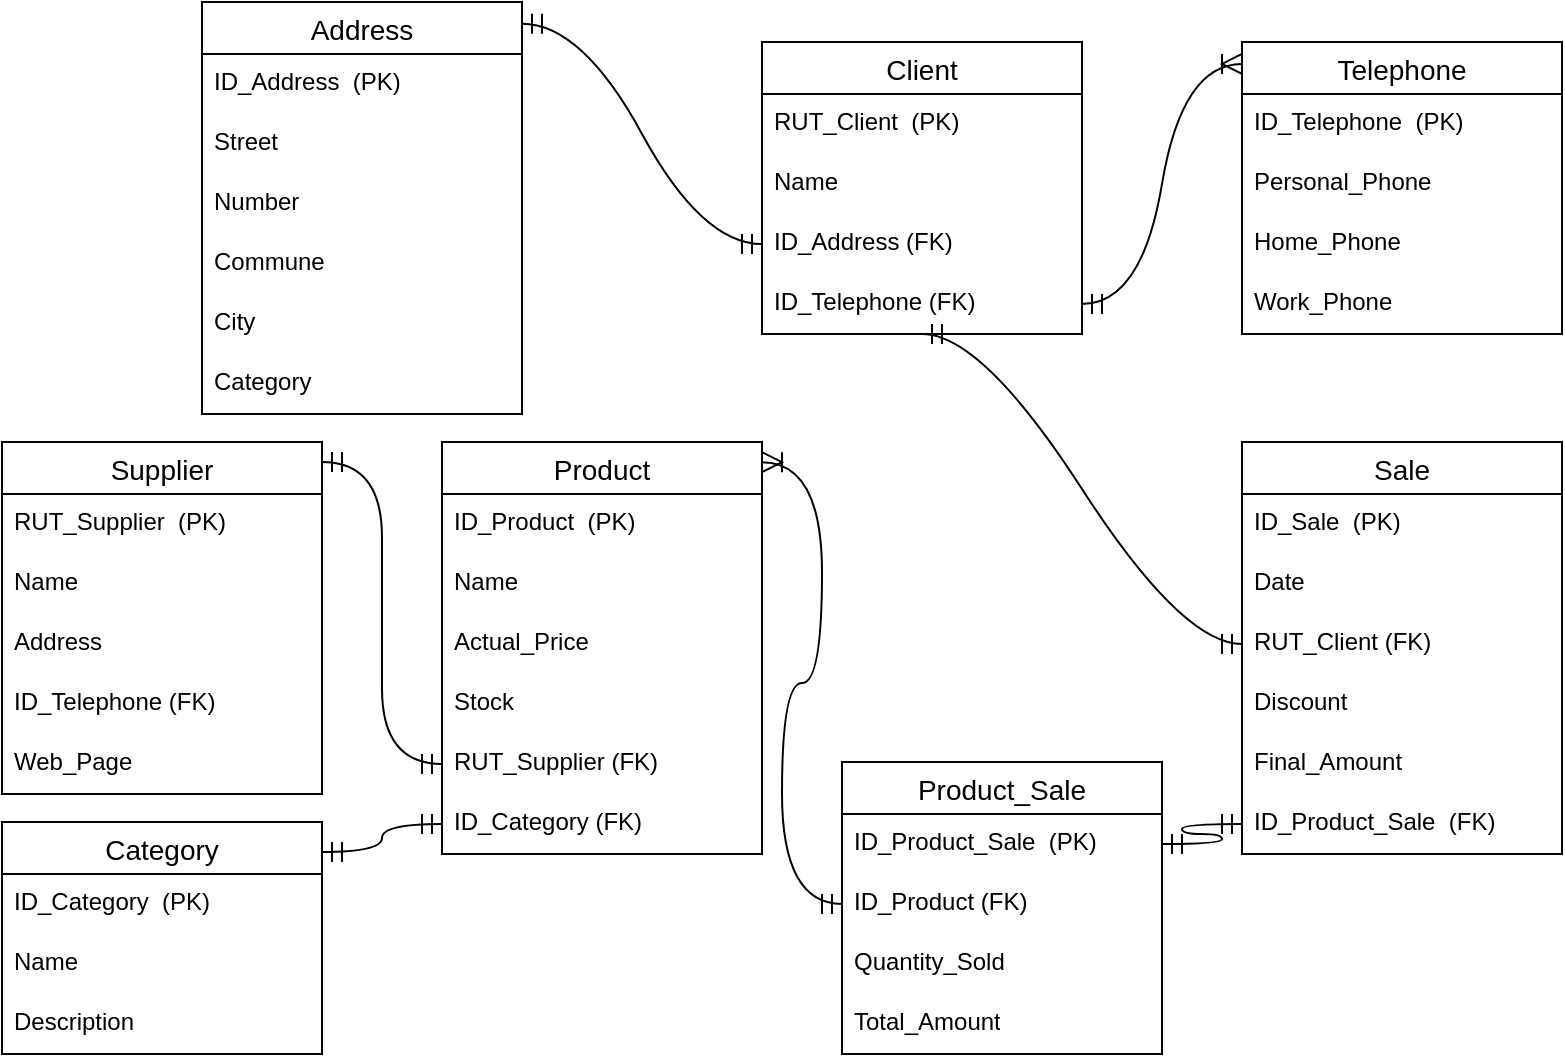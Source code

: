 <mxfile version="21.3.6" type="github">
  <diagram name="Página-1" id="It83tqrBKaQ3OtAbPkNC">
    <mxGraphModel dx="880" dy="452" grid="1" gridSize="10" guides="1" tooltips="1" connect="1" arrows="1" fold="1" page="1" pageScale="1" pageWidth="827" pageHeight="1169" math="0" shadow="0">
      <root>
        <mxCell id="0" />
        <mxCell id="1" parent="0" />
        <mxCell id="fugZi49UPGKL8vA7eNua-8" value="Client" style="swimlane;fontStyle=0;childLayout=stackLayout;horizontal=1;startSize=26;horizontalStack=0;resizeParent=1;resizeParentMax=0;resizeLast=0;collapsible=1;marginBottom=0;align=center;fontSize=14;" parent="1" vertex="1">
          <mxGeometry x="400" y="40" width="160" height="146" as="geometry">
            <mxRectangle x="280" y="80" width="90" height="30" as="alternateBounds" />
          </mxGeometry>
        </mxCell>
        <mxCell id="fugZi49UPGKL8vA7eNua-9" value="RUT_Client&amp;nbsp; (PK)" style="text;strokeColor=none;fillColor=none;spacingLeft=4;spacingRight=4;overflow=hidden;rotatable=0;points=[[0,0.5],[1,0.5]];portConstraint=eastwest;fontSize=12;whiteSpace=wrap;html=1;" parent="fugZi49UPGKL8vA7eNua-8" vertex="1">
          <mxGeometry y="26" width="160" height="30" as="geometry" />
        </mxCell>
        <mxCell id="fugZi49UPGKL8vA7eNua-10" value="Name" style="text;strokeColor=none;fillColor=none;spacingLeft=4;spacingRight=4;overflow=hidden;rotatable=0;points=[[0,0.5],[1,0.5]];portConstraint=eastwest;fontSize=12;whiteSpace=wrap;html=1;" parent="fugZi49UPGKL8vA7eNua-8" vertex="1">
          <mxGeometry y="56" width="160" height="30" as="geometry" />
        </mxCell>
        <mxCell id="fugZi49UPGKL8vA7eNua-11" value="ID_Address (FK)" style="text;strokeColor=none;fillColor=none;spacingLeft=4;spacingRight=4;overflow=hidden;rotatable=0;points=[[0,0.5],[1,0.5]];portConstraint=eastwest;fontSize=12;whiteSpace=wrap;html=1;" parent="fugZi49UPGKL8vA7eNua-8" vertex="1">
          <mxGeometry y="86" width="160" height="30" as="geometry" />
        </mxCell>
        <mxCell id="fugZi49UPGKL8vA7eNua-12" value="ID_Telephone (FK)" style="text;strokeColor=none;fillColor=none;spacingLeft=4;spacingRight=4;overflow=hidden;rotatable=0;points=[[0,0.5],[1,0.5]];portConstraint=eastwest;fontSize=12;whiteSpace=wrap;html=1;" parent="fugZi49UPGKL8vA7eNua-8" vertex="1">
          <mxGeometry y="116" width="160" height="30" as="geometry" />
        </mxCell>
        <mxCell id="fugZi49UPGKL8vA7eNua-14" value="Product" style="swimlane;fontStyle=0;childLayout=stackLayout;horizontal=1;startSize=26;horizontalStack=0;resizeParent=1;resizeParentMax=0;resizeLast=0;collapsible=1;marginBottom=0;align=center;fontSize=14;" parent="1" vertex="1">
          <mxGeometry x="240" y="240" width="160" height="206" as="geometry">
            <mxRectangle x="280" y="80" width="90" height="30" as="alternateBounds" />
          </mxGeometry>
        </mxCell>
        <mxCell id="fugZi49UPGKL8vA7eNua-15" value="ID_Product&amp;nbsp; (PK)" style="text;strokeColor=none;fillColor=none;spacingLeft=4;spacingRight=4;overflow=hidden;rotatable=0;points=[[0,0.5],[1,0.5]];portConstraint=eastwest;fontSize=12;whiteSpace=wrap;html=1;" parent="fugZi49UPGKL8vA7eNua-14" vertex="1">
          <mxGeometry y="26" width="160" height="30" as="geometry" />
        </mxCell>
        <mxCell id="fugZi49UPGKL8vA7eNua-16" value="Name" style="text;strokeColor=none;fillColor=none;spacingLeft=4;spacingRight=4;overflow=hidden;rotatable=0;points=[[0,0.5],[1,0.5]];portConstraint=eastwest;fontSize=12;whiteSpace=wrap;html=1;" parent="fugZi49UPGKL8vA7eNua-14" vertex="1">
          <mxGeometry y="56" width="160" height="30" as="geometry" />
        </mxCell>
        <mxCell id="fugZi49UPGKL8vA7eNua-17" value="Actual_Price" style="text;strokeColor=none;fillColor=none;spacingLeft=4;spacingRight=4;overflow=hidden;rotatable=0;points=[[0,0.5],[1,0.5]];portConstraint=eastwest;fontSize=12;whiteSpace=wrap;html=1;" parent="fugZi49UPGKL8vA7eNua-14" vertex="1">
          <mxGeometry y="86" width="160" height="30" as="geometry" />
        </mxCell>
        <mxCell id="fugZi49UPGKL8vA7eNua-18" value="Stock" style="text;strokeColor=none;fillColor=none;spacingLeft=4;spacingRight=4;overflow=hidden;rotatable=0;points=[[0,0.5],[1,0.5]];portConstraint=eastwest;fontSize=12;whiteSpace=wrap;html=1;" parent="fugZi49UPGKL8vA7eNua-14" vertex="1">
          <mxGeometry y="116" width="160" height="30" as="geometry" />
        </mxCell>
        <mxCell id="fugZi49UPGKL8vA7eNua-19" value="RUT_Supplier (FK)" style="text;strokeColor=none;fillColor=none;spacingLeft=4;spacingRight=4;overflow=hidden;rotatable=0;points=[[0,0.5],[1,0.5]];portConstraint=eastwest;fontSize=12;whiteSpace=wrap;html=1;" parent="fugZi49UPGKL8vA7eNua-14" vertex="1">
          <mxGeometry y="146" width="160" height="30" as="geometry" />
        </mxCell>
        <mxCell id="fugZi49UPGKL8vA7eNua-20" value="ID_Category (FK)" style="text;strokeColor=none;fillColor=none;spacingLeft=4;spacingRight=4;overflow=hidden;rotatable=0;points=[[0,0.5],[1,0.5]];portConstraint=eastwest;fontSize=12;whiteSpace=wrap;html=1;" parent="fugZi49UPGKL8vA7eNua-14" vertex="1">
          <mxGeometry y="176" width="160" height="30" as="geometry" />
        </mxCell>
        <mxCell id="fugZi49UPGKL8vA7eNua-21" value="Telephone" style="swimlane;fontStyle=0;childLayout=stackLayout;horizontal=1;startSize=26;horizontalStack=0;resizeParent=1;resizeParentMax=0;resizeLast=0;collapsible=1;marginBottom=0;align=center;fontSize=14;" parent="1" vertex="1">
          <mxGeometry x="640" y="40" width="160" height="146" as="geometry">
            <mxRectangle x="280" y="80" width="90" height="30" as="alternateBounds" />
          </mxGeometry>
        </mxCell>
        <mxCell id="fugZi49UPGKL8vA7eNua-22" value="ID_Telephone&amp;nbsp; (PK)" style="text;strokeColor=none;fillColor=none;spacingLeft=4;spacingRight=4;overflow=hidden;rotatable=0;points=[[0,0.5],[1,0.5]];portConstraint=eastwest;fontSize=12;whiteSpace=wrap;html=1;" parent="fugZi49UPGKL8vA7eNua-21" vertex="1">
          <mxGeometry y="26" width="160" height="30" as="geometry" />
        </mxCell>
        <mxCell id="fugZi49UPGKL8vA7eNua-23" value="Personal_Phone" style="text;strokeColor=none;fillColor=none;spacingLeft=4;spacingRight=4;overflow=hidden;rotatable=0;points=[[0,0.5],[1,0.5]];portConstraint=eastwest;fontSize=12;whiteSpace=wrap;html=1;" parent="fugZi49UPGKL8vA7eNua-21" vertex="1">
          <mxGeometry y="56" width="160" height="30" as="geometry" />
        </mxCell>
        <mxCell id="fugZi49UPGKL8vA7eNua-24" value="Home_Phone" style="text;strokeColor=none;fillColor=none;spacingLeft=4;spacingRight=4;overflow=hidden;rotatable=0;points=[[0,0.5],[1,0.5]];portConstraint=eastwest;fontSize=12;whiteSpace=wrap;html=1;" parent="fugZi49UPGKL8vA7eNua-21" vertex="1">
          <mxGeometry y="86" width="160" height="30" as="geometry" />
        </mxCell>
        <mxCell id="fugZi49UPGKL8vA7eNua-25" value="Work_Phone" style="text;strokeColor=none;fillColor=none;spacingLeft=4;spacingRight=4;overflow=hidden;rotatable=0;points=[[0,0.5],[1,0.5]];portConstraint=eastwest;fontSize=12;whiteSpace=wrap;html=1;" parent="fugZi49UPGKL8vA7eNua-21" vertex="1">
          <mxGeometry y="116" width="160" height="30" as="geometry" />
        </mxCell>
        <mxCell id="fugZi49UPGKL8vA7eNua-26" value="Address" style="swimlane;fontStyle=0;childLayout=stackLayout;horizontal=1;startSize=26;horizontalStack=0;resizeParent=1;resizeParentMax=0;resizeLast=0;collapsible=1;marginBottom=0;align=center;fontSize=14;" parent="1" vertex="1">
          <mxGeometry x="120" y="20" width="160" height="206" as="geometry">
            <mxRectangle x="280" y="80" width="90" height="30" as="alternateBounds" />
          </mxGeometry>
        </mxCell>
        <mxCell id="fugZi49UPGKL8vA7eNua-27" value="ID_Address&amp;nbsp; (PK)" style="text;strokeColor=none;fillColor=none;spacingLeft=4;spacingRight=4;overflow=hidden;rotatable=0;points=[[0,0.5],[1,0.5]];portConstraint=eastwest;fontSize=12;whiteSpace=wrap;html=1;" parent="fugZi49UPGKL8vA7eNua-26" vertex="1">
          <mxGeometry y="26" width="160" height="30" as="geometry" />
        </mxCell>
        <mxCell id="fugZi49UPGKL8vA7eNua-28" value="Street" style="text;strokeColor=none;fillColor=none;spacingLeft=4;spacingRight=4;overflow=hidden;rotatable=0;points=[[0,0.5],[1,0.5]];portConstraint=eastwest;fontSize=12;whiteSpace=wrap;html=1;" parent="fugZi49UPGKL8vA7eNua-26" vertex="1">
          <mxGeometry y="56" width="160" height="30" as="geometry" />
        </mxCell>
        <mxCell id="fugZi49UPGKL8vA7eNua-29" value="Number" style="text;strokeColor=none;fillColor=none;spacingLeft=4;spacingRight=4;overflow=hidden;rotatable=0;points=[[0,0.5],[1,0.5]];portConstraint=eastwest;fontSize=12;whiteSpace=wrap;html=1;" parent="fugZi49UPGKL8vA7eNua-26" vertex="1">
          <mxGeometry y="86" width="160" height="30" as="geometry" />
        </mxCell>
        <mxCell id="fugZi49UPGKL8vA7eNua-30" value="Commune" style="text;strokeColor=none;fillColor=none;spacingLeft=4;spacingRight=4;overflow=hidden;rotatable=0;points=[[0,0.5],[1,0.5]];portConstraint=eastwest;fontSize=12;whiteSpace=wrap;html=1;" parent="fugZi49UPGKL8vA7eNua-26" vertex="1">
          <mxGeometry y="116" width="160" height="30" as="geometry" />
        </mxCell>
        <mxCell id="fugZi49UPGKL8vA7eNua-31" value="City" style="text;strokeColor=none;fillColor=none;spacingLeft=4;spacingRight=4;overflow=hidden;rotatable=0;points=[[0,0.5],[1,0.5]];portConstraint=eastwest;fontSize=12;whiteSpace=wrap;html=1;" parent="fugZi49UPGKL8vA7eNua-26" vertex="1">
          <mxGeometry y="146" width="160" height="30" as="geometry" />
        </mxCell>
        <mxCell id="fugZi49UPGKL8vA7eNua-32" value="Category" style="text;strokeColor=none;fillColor=none;spacingLeft=4;spacingRight=4;overflow=hidden;rotatable=0;points=[[0,0.5],[1,0.5]];portConstraint=eastwest;fontSize=12;whiteSpace=wrap;html=1;" parent="fugZi49UPGKL8vA7eNua-26" vertex="1">
          <mxGeometry y="176" width="160" height="30" as="geometry" />
        </mxCell>
        <mxCell id="fugZi49UPGKL8vA7eNua-33" value="Category" style="swimlane;fontStyle=0;childLayout=stackLayout;horizontal=1;startSize=26;horizontalStack=0;resizeParent=1;resizeParentMax=0;resizeLast=0;collapsible=1;marginBottom=0;align=center;fontSize=14;" parent="1" vertex="1">
          <mxGeometry x="20" y="430" width="160" height="116" as="geometry">
            <mxRectangle x="280" y="80" width="90" height="30" as="alternateBounds" />
          </mxGeometry>
        </mxCell>
        <mxCell id="fugZi49UPGKL8vA7eNua-34" value="ID_Category&amp;nbsp; (PK)" style="text;strokeColor=none;fillColor=none;spacingLeft=4;spacingRight=4;overflow=hidden;rotatable=0;points=[[0,0.5],[1,0.5]];portConstraint=eastwest;fontSize=12;whiteSpace=wrap;html=1;" parent="fugZi49UPGKL8vA7eNua-33" vertex="1">
          <mxGeometry y="26" width="160" height="30" as="geometry" />
        </mxCell>
        <mxCell id="fugZi49UPGKL8vA7eNua-35" value="Name" style="text;strokeColor=none;fillColor=none;spacingLeft=4;spacingRight=4;overflow=hidden;rotatable=0;points=[[0,0.5],[1,0.5]];portConstraint=eastwest;fontSize=12;whiteSpace=wrap;html=1;" parent="fugZi49UPGKL8vA7eNua-33" vertex="1">
          <mxGeometry y="56" width="160" height="30" as="geometry" />
        </mxCell>
        <mxCell id="fugZi49UPGKL8vA7eNua-36" value="Description" style="text;strokeColor=none;fillColor=none;spacingLeft=4;spacingRight=4;overflow=hidden;rotatable=0;points=[[0,0.5],[1,0.5]];portConstraint=eastwest;fontSize=12;whiteSpace=wrap;html=1;" parent="fugZi49UPGKL8vA7eNua-33" vertex="1">
          <mxGeometry y="86" width="160" height="30" as="geometry" />
        </mxCell>
        <mxCell id="fugZi49UPGKL8vA7eNua-38" value="Sale" style="swimlane;fontStyle=0;childLayout=stackLayout;horizontal=1;startSize=26;horizontalStack=0;resizeParent=1;resizeParentMax=0;resizeLast=0;collapsible=1;marginBottom=0;align=center;fontSize=14;" parent="1" vertex="1">
          <mxGeometry x="640" y="240" width="160" height="206" as="geometry">
            <mxRectangle x="280" y="80" width="90" height="30" as="alternateBounds" />
          </mxGeometry>
        </mxCell>
        <mxCell id="fugZi49UPGKL8vA7eNua-39" value="ID_Sale&amp;nbsp; (PK)" style="text;strokeColor=none;fillColor=none;spacingLeft=4;spacingRight=4;overflow=hidden;rotatable=0;points=[[0,0.5],[1,0.5]];portConstraint=eastwest;fontSize=12;whiteSpace=wrap;html=1;" parent="fugZi49UPGKL8vA7eNua-38" vertex="1">
          <mxGeometry y="26" width="160" height="30" as="geometry" />
        </mxCell>
        <mxCell id="fugZi49UPGKL8vA7eNua-40" value="Date" style="text;strokeColor=none;fillColor=none;spacingLeft=4;spacingRight=4;overflow=hidden;rotatable=0;points=[[0,0.5],[1,0.5]];portConstraint=eastwest;fontSize=12;whiteSpace=wrap;html=1;" parent="fugZi49UPGKL8vA7eNua-38" vertex="1">
          <mxGeometry y="56" width="160" height="30" as="geometry" />
        </mxCell>
        <mxCell id="fugZi49UPGKL8vA7eNua-41" value="RUT_Client (FK)" style="text;strokeColor=none;fillColor=none;spacingLeft=4;spacingRight=4;overflow=hidden;rotatable=0;points=[[0,0.5],[1,0.5]];portConstraint=eastwest;fontSize=12;whiteSpace=wrap;html=1;" parent="fugZi49UPGKL8vA7eNua-38" vertex="1">
          <mxGeometry y="86" width="160" height="30" as="geometry" />
        </mxCell>
        <mxCell id="fugZi49UPGKL8vA7eNua-42" value="Discount" style="text;strokeColor=none;fillColor=none;spacingLeft=4;spacingRight=4;overflow=hidden;rotatable=0;points=[[0,0.5],[1,0.5]];portConstraint=eastwest;fontSize=12;whiteSpace=wrap;html=1;" parent="fugZi49UPGKL8vA7eNua-38" vertex="1">
          <mxGeometry y="116" width="160" height="30" as="geometry" />
        </mxCell>
        <mxCell id="fugZi49UPGKL8vA7eNua-43" value="Final_Amount" style="text;strokeColor=none;fillColor=none;spacingLeft=4;spacingRight=4;overflow=hidden;rotatable=0;points=[[0,0.5],[1,0.5]];portConstraint=eastwest;fontSize=12;whiteSpace=wrap;html=1;" parent="fugZi49UPGKL8vA7eNua-38" vertex="1">
          <mxGeometry y="146" width="160" height="30" as="geometry" />
        </mxCell>
        <mxCell id="fugZi49UPGKL8vA7eNua-54" value="ID_Product_Sale&amp;nbsp; (FK)" style="text;strokeColor=none;fillColor=none;spacingLeft=4;spacingRight=4;overflow=hidden;rotatable=0;points=[[0,0.5],[1,0.5]];portConstraint=eastwest;fontSize=12;whiteSpace=wrap;html=1;" parent="fugZi49UPGKL8vA7eNua-38" vertex="1">
          <mxGeometry y="176" width="160" height="30" as="geometry" />
        </mxCell>
        <mxCell id="fugZi49UPGKL8vA7eNua-45" value="" style="edgeStyle=entityRelationEdgeStyle;fontSize=12;html=1;endArrow=ERoneToMany;startArrow=ERmandOne;rounded=0;startSize=8;endSize=8;curved=1;entryX=0;entryY=0.075;entryDx=0;entryDy=0;entryPerimeter=0;exitX=1;exitY=0.5;exitDx=0;exitDy=0;" parent="1" source="fugZi49UPGKL8vA7eNua-12" target="fugZi49UPGKL8vA7eNua-21" edge="1">
          <mxGeometry width="100" height="100" relative="1" as="geometry">
            <mxPoint x="560" y="210" as="sourcePoint" />
            <mxPoint x="660" y="110" as="targetPoint" />
          </mxGeometry>
        </mxCell>
        <mxCell id="fugZi49UPGKL8vA7eNua-46" value="" style="edgeStyle=entityRelationEdgeStyle;fontSize=12;html=1;endArrow=ERmandOne;startArrow=ERmandOne;rounded=0;startSize=8;endSize=8;curved=1;exitX=1;exitY=0.053;exitDx=0;exitDy=0;exitPerimeter=0;entryX=0;entryY=0.5;entryDx=0;entryDy=0;" parent="1" source="fugZi49UPGKL8vA7eNua-26" target="fugZi49UPGKL8vA7eNua-11" edge="1">
          <mxGeometry width="100" height="100" relative="1" as="geometry">
            <mxPoint x="300" y="190" as="sourcePoint" />
            <mxPoint x="400" y="90" as="targetPoint" />
          </mxGeometry>
        </mxCell>
        <mxCell id="fugZi49UPGKL8vA7eNua-48" value="" style="edgeStyle=entityRelationEdgeStyle;fontSize=12;html=1;endArrow=ERmandOne;startArrow=ERmandOne;rounded=0;startSize=8;endSize=8;curved=1;exitX=0.5;exitY=1;exitDx=0;exitDy=0;exitPerimeter=0;entryX=0;entryY=0.5;entryDx=0;entryDy=0;" parent="1" source="fugZi49UPGKL8vA7eNua-12" target="fugZi49UPGKL8vA7eNua-41" edge="1">
          <mxGeometry width="100" height="100" relative="1" as="geometry">
            <mxPoint x="460" y="226" as="sourcePoint" />
            <mxPoint x="580" y="376" as="targetPoint" />
          </mxGeometry>
        </mxCell>
        <mxCell id="fugZi49UPGKL8vA7eNua-1" value="Supplier" style="swimlane;fontStyle=0;childLayout=stackLayout;horizontal=1;startSize=26;horizontalStack=0;resizeParent=1;resizeParentMax=0;resizeLast=0;collapsible=1;marginBottom=0;align=center;fontSize=14;" parent="1" vertex="1">
          <mxGeometry x="20" y="240" width="160" height="176" as="geometry">
            <mxRectangle x="280" y="80" width="90" height="30" as="alternateBounds" />
          </mxGeometry>
        </mxCell>
        <mxCell id="fugZi49UPGKL8vA7eNua-2" value="RUT_Supplier&amp;nbsp; (PK)" style="text;strokeColor=none;fillColor=none;spacingLeft=4;spacingRight=4;overflow=hidden;rotatable=0;points=[[0,0.5],[1,0.5]];portConstraint=eastwest;fontSize=12;whiteSpace=wrap;html=1;" parent="fugZi49UPGKL8vA7eNua-1" vertex="1">
          <mxGeometry y="26" width="160" height="30" as="geometry" />
        </mxCell>
        <mxCell id="fugZi49UPGKL8vA7eNua-3" value="Name" style="text;strokeColor=none;fillColor=none;spacingLeft=4;spacingRight=4;overflow=hidden;rotatable=0;points=[[0,0.5],[1,0.5]];portConstraint=eastwest;fontSize=12;whiteSpace=wrap;html=1;" parent="fugZi49UPGKL8vA7eNua-1" vertex="1">
          <mxGeometry y="56" width="160" height="30" as="geometry" />
        </mxCell>
        <mxCell id="fugZi49UPGKL8vA7eNua-4" value="Address" style="text;strokeColor=none;fillColor=none;spacingLeft=4;spacingRight=4;overflow=hidden;rotatable=0;points=[[0,0.5],[1,0.5]];portConstraint=eastwest;fontSize=12;whiteSpace=wrap;html=1;" parent="fugZi49UPGKL8vA7eNua-1" vertex="1">
          <mxGeometry y="86" width="160" height="30" as="geometry" />
        </mxCell>
        <mxCell id="fugZi49UPGKL8vA7eNua-5" value="ID_Telephone (FK)" style="text;strokeColor=none;fillColor=none;spacingLeft=4;spacingRight=4;overflow=hidden;rotatable=0;points=[[0,0.5],[1,0.5]];portConstraint=eastwest;fontSize=12;whiteSpace=wrap;html=1;" parent="fugZi49UPGKL8vA7eNua-1" vertex="1">
          <mxGeometry y="116" width="160" height="30" as="geometry" />
        </mxCell>
        <mxCell id="fugZi49UPGKL8vA7eNua-6" value="Web_Page" style="text;strokeColor=none;fillColor=none;spacingLeft=4;spacingRight=4;overflow=hidden;rotatable=0;points=[[0,0.5],[1,0.5]];portConstraint=eastwest;fontSize=12;whiteSpace=wrap;html=1;" parent="fugZi49UPGKL8vA7eNua-1" vertex="1">
          <mxGeometry y="146" width="160" height="30" as="geometry" />
        </mxCell>
        <mxCell id="fugZi49UPGKL8vA7eNua-47" value="" style="edgeStyle=entityRelationEdgeStyle;fontSize=12;html=1;endArrow=ERmandOne;startArrow=ERmandOne;rounded=0;startSize=8;endSize=8;curved=1;exitX=1;exitY=0.057;exitDx=0;exitDy=0;exitPerimeter=0;entryX=0;entryY=0.5;entryDx=0;entryDy=0;" parent="1" source="fugZi49UPGKL8vA7eNua-1" target="fugZi49UPGKL8vA7eNua-19" edge="1">
          <mxGeometry width="100" height="100" relative="1" as="geometry">
            <mxPoint x="200" y="290" as="sourcePoint" />
            <mxPoint x="320" y="440" as="targetPoint" />
          </mxGeometry>
        </mxCell>
        <mxCell id="fugZi49UPGKL8vA7eNua-49" value="" style="edgeStyle=entityRelationEdgeStyle;fontSize=12;html=1;endArrow=ERmandOne;startArrow=ERmandOne;rounded=0;startSize=8;endSize=8;curved=1;exitX=0;exitY=0.5;exitDx=0;exitDy=0;entryX=1;entryY=0.129;entryDx=0;entryDy=0;entryPerimeter=0;" parent="1" source="fugZi49UPGKL8vA7eNua-20" target="fugZi49UPGKL8vA7eNua-33" edge="1">
          <mxGeometry width="100" height="100" relative="1" as="geometry">
            <mxPoint x="400" y="426" as="sourcePoint" />
            <mxPoint x="490" y="460" as="targetPoint" />
          </mxGeometry>
        </mxCell>
        <mxCell id="fugZi49UPGKL8vA7eNua-50" value="Product_Sale" style="swimlane;fontStyle=0;childLayout=stackLayout;horizontal=1;startSize=26;horizontalStack=0;resizeParent=1;resizeParentMax=0;resizeLast=0;collapsible=1;marginBottom=0;align=center;fontSize=14;" parent="1" vertex="1">
          <mxGeometry x="440" y="400" width="160" height="146" as="geometry">
            <mxRectangle x="280" y="80" width="90" height="30" as="alternateBounds" />
          </mxGeometry>
        </mxCell>
        <mxCell id="fugZi49UPGKL8vA7eNua-57" value="ID_Product_Sale&amp;nbsp; (PK)" style="text;strokeColor=none;fillColor=none;spacingLeft=4;spacingRight=4;overflow=hidden;rotatable=0;points=[[0,0.5],[1,0.5]];portConstraint=eastwest;fontSize=12;whiteSpace=wrap;html=1;" parent="fugZi49UPGKL8vA7eNua-50" vertex="1">
          <mxGeometry y="26" width="160" height="30" as="geometry" />
        </mxCell>
        <mxCell id="fugZi49UPGKL8vA7eNua-51" value="ID_Product (FK)" style="text;strokeColor=none;fillColor=none;spacingLeft=4;spacingRight=4;overflow=hidden;rotatable=0;points=[[0,0.5],[1,0.5]];portConstraint=eastwest;fontSize=12;whiteSpace=wrap;html=1;" parent="fugZi49UPGKL8vA7eNua-50" vertex="1">
          <mxGeometry y="56" width="160" height="30" as="geometry" />
        </mxCell>
        <mxCell id="fugZi49UPGKL8vA7eNua-52" value="Quantity_Sold" style="text;strokeColor=none;fillColor=none;spacingLeft=4;spacingRight=4;overflow=hidden;rotatable=0;points=[[0,0.5],[1,0.5]];portConstraint=eastwest;fontSize=12;whiteSpace=wrap;html=1;" parent="fugZi49UPGKL8vA7eNua-50" vertex="1">
          <mxGeometry y="86" width="160" height="30" as="geometry" />
        </mxCell>
        <mxCell id="fugZi49UPGKL8vA7eNua-53" value="Total_Amount" style="text;strokeColor=none;fillColor=none;spacingLeft=4;spacingRight=4;overflow=hidden;rotatable=0;points=[[0,0.5],[1,0.5]];portConstraint=eastwest;fontSize=12;whiteSpace=wrap;html=1;" parent="fugZi49UPGKL8vA7eNua-50" vertex="1">
          <mxGeometry y="116" width="160" height="30" as="geometry" />
        </mxCell>
        <mxCell id="fugZi49UPGKL8vA7eNua-55" value="" style="edgeStyle=entityRelationEdgeStyle;fontSize=12;html=1;endArrow=ERmandOne;startArrow=ERmandOne;rounded=0;startSize=8;endSize=8;curved=1;exitX=0;exitY=0.5;exitDx=0;exitDy=0;entryX=1;entryY=0.5;entryDx=0;entryDy=0;" parent="1" source="fugZi49UPGKL8vA7eNua-54" target="fugZi49UPGKL8vA7eNua-57" edge="1">
          <mxGeometry width="100" height="100" relative="1" as="geometry">
            <mxPoint x="710" y="460" as="sourcePoint" />
            <mxPoint x="650" y="490" as="targetPoint" />
          </mxGeometry>
        </mxCell>
        <mxCell id="fugZi49UPGKL8vA7eNua-56" value="" style="edgeStyle=entityRelationEdgeStyle;fontSize=12;html=1;endArrow=ERoneToMany;startArrow=ERmandOne;rounded=0;startSize=8;endSize=8;curved=1;entryX=1;entryY=0.049;entryDx=0;entryDy=0;entryPerimeter=0;exitX=0;exitY=0.5;exitDx=0;exitDy=0;" parent="1" source="fugZi49UPGKL8vA7eNua-51" target="fugZi49UPGKL8vA7eNua-14" edge="1">
          <mxGeometry width="100" height="100" relative="1" as="geometry">
            <mxPoint x="360" y="510" as="sourcePoint" />
            <mxPoint x="440" y="390" as="targetPoint" />
          </mxGeometry>
        </mxCell>
      </root>
    </mxGraphModel>
  </diagram>
</mxfile>

